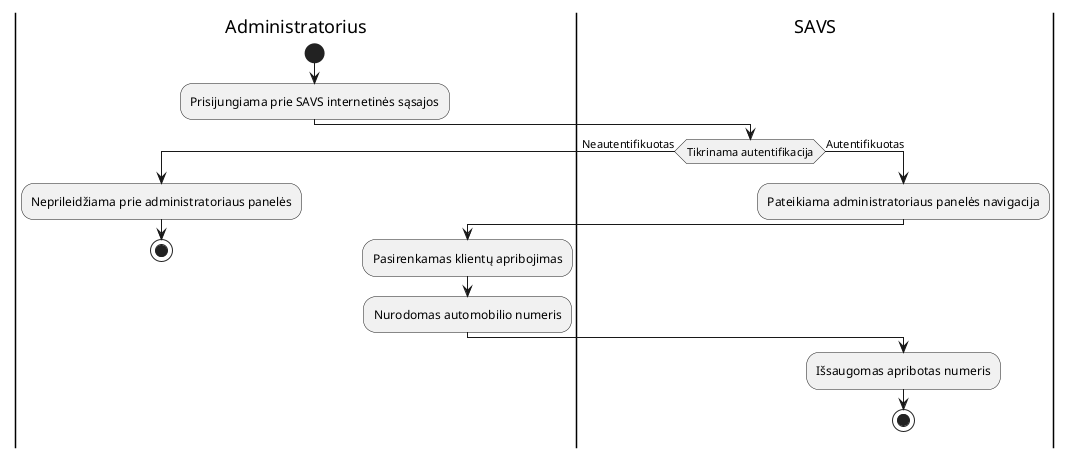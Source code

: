 @startuml

|Administratorius|
start
:Prisijungiama prie SAVS internetinės sąsajos;
|SAVS|
if (Tikrinama autentifikacija) then (Neautentifikuotas)
|Administratorius|
:Neprileidžiama prie administratoriaus panelės;
stop
else (Autentifikuotas)
|SAVS|
:Pateikiama administratoriaus panelės navigacija;
|Administratorius|
:Pasirenkamas klientų apribojimas;
:Nurodomas automobilio numeris;
|SAVS|
:Išsaugomas apribotas numeris;
stop
endif

@enduml